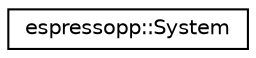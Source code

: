 digraph G
{
  edge [fontname="Helvetica",fontsize="10",labelfontname="Helvetica",labelfontsize="10"];
  node [fontname="Helvetica",fontsize="10",shape=record];
  rankdir="LR";
  Node1 [label="espressopp::System",height=0.2,width=0.4,color="black", fillcolor="white", style="filled",URL="$classespressopp_1_1System.html"];
}
